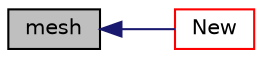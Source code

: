 digraph "mesh"
{
  bgcolor="transparent";
  edge [fontname="Helvetica",fontsize="10",labelfontname="Helvetica",labelfontsize="10"];
  node [fontname="Helvetica",fontsize="10",shape=record];
  rankdir="LR";
  Node354 [label="mesh",height=0.2,width=0.4,color="black", fillcolor="grey75", style="filled", fontcolor="black"];
  Node354 -> Node355 [dir="back",color="midnightblue",fontsize="10",style="solid",fontname="Helvetica"];
  Node355 [label="New",height=0.2,width=0.4,color="red",URL="$a23257.html#af588839e72c5544d36b0eb36a09e83aa",tooltip="Return a pointer to a new convectionScheme created on freestore. "];
}

